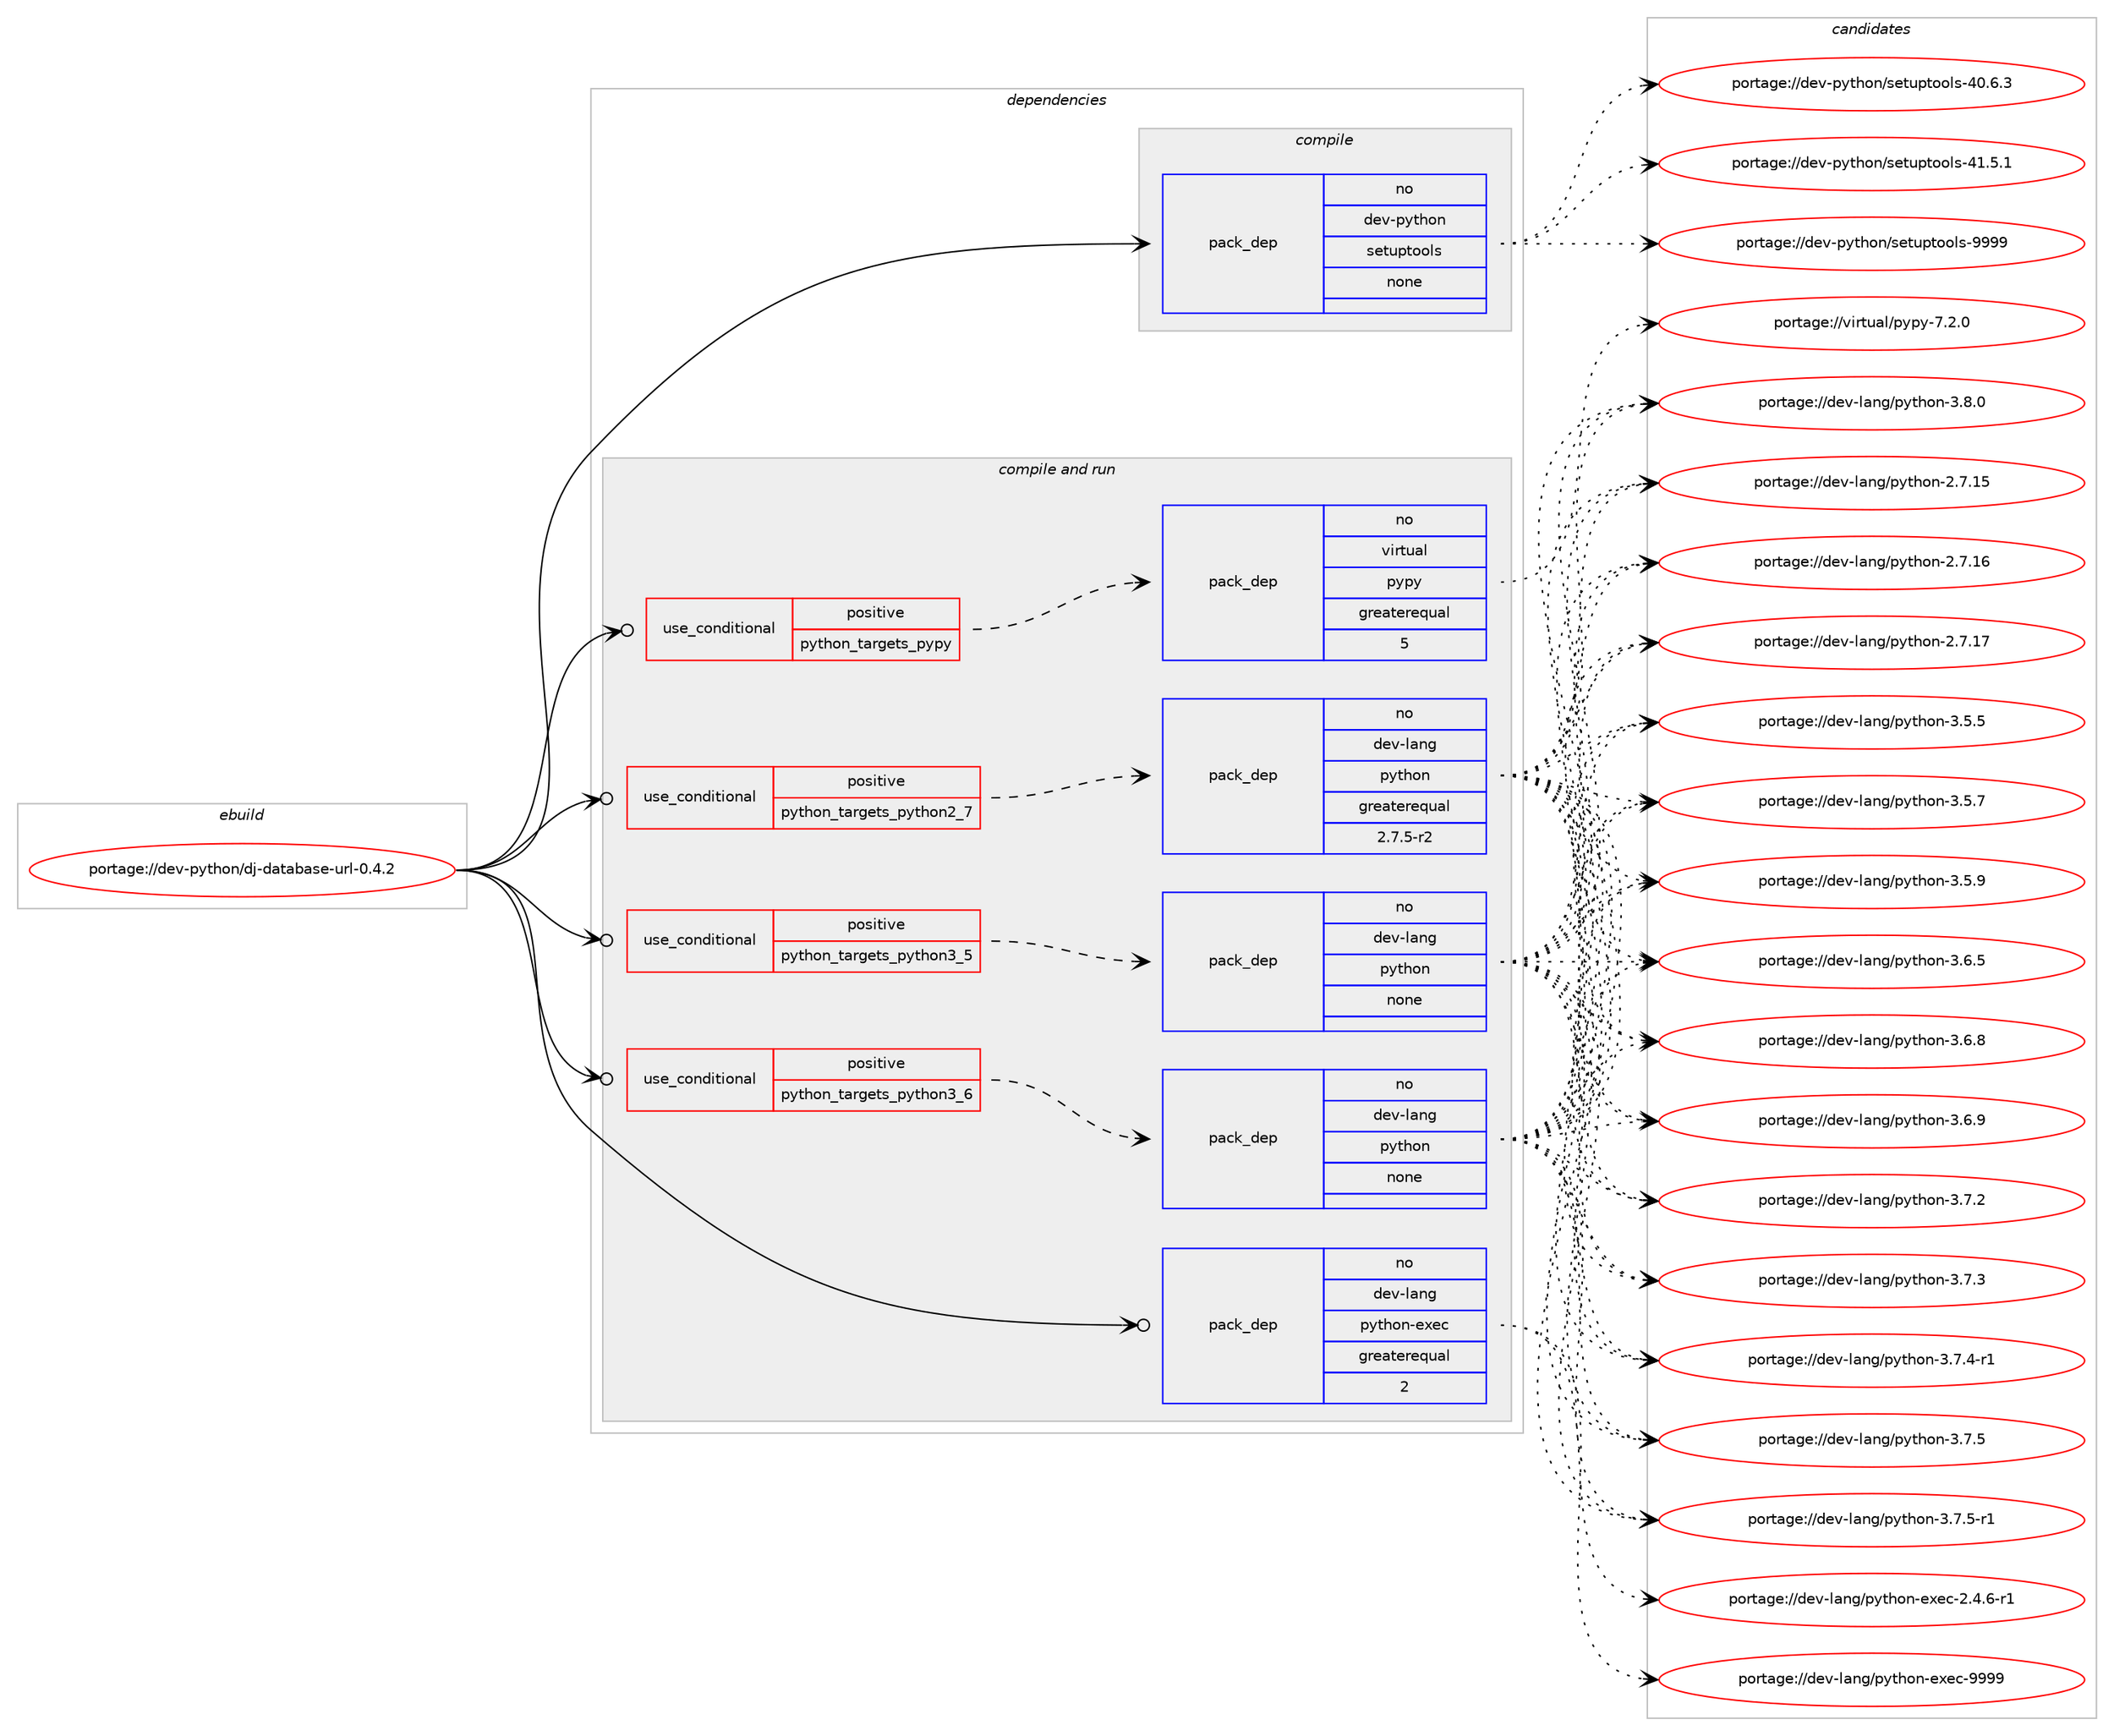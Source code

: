 digraph prolog {

# *************
# Graph options
# *************

newrank=true;
concentrate=true;
compound=true;
graph [rankdir=LR,fontname=Helvetica,fontsize=10,ranksep=1.5];#, ranksep=2.5, nodesep=0.2];
edge  [arrowhead=vee];
node  [fontname=Helvetica,fontsize=10];

# **********
# The ebuild
# **********

subgraph cluster_leftcol {
color=gray;
rank=same;
label=<<i>ebuild</i>>;
id [label="portage://dev-python/dj-database-url-0.4.2", color=red, width=4, href="../dev-python/dj-database-url-0.4.2.svg"];
}

# ****************
# The dependencies
# ****************

subgraph cluster_midcol {
color=gray;
label=<<i>dependencies</i>>;
subgraph cluster_compile {
fillcolor="#eeeeee";
style=filled;
label=<<i>compile</i>>;
subgraph pack105401 {
dependency136379 [label=<<TABLE BORDER="0" CELLBORDER="1" CELLSPACING="0" CELLPADDING="4" WIDTH="220"><TR><TD ROWSPAN="6" CELLPADDING="30">pack_dep</TD></TR><TR><TD WIDTH="110">no</TD></TR><TR><TD>dev-python</TD></TR><TR><TD>setuptools</TD></TR><TR><TD>none</TD></TR><TR><TD></TD></TR></TABLE>>, shape=none, color=blue];
}
id:e -> dependency136379:w [weight=20,style="solid",arrowhead="vee"];
}
subgraph cluster_compileandrun {
fillcolor="#eeeeee";
style=filled;
label=<<i>compile and run</i>>;
subgraph cond27663 {
dependency136380 [label=<<TABLE BORDER="0" CELLBORDER="1" CELLSPACING="0" CELLPADDING="4"><TR><TD ROWSPAN="3" CELLPADDING="10">use_conditional</TD></TR><TR><TD>positive</TD></TR><TR><TD>python_targets_pypy</TD></TR></TABLE>>, shape=none, color=red];
subgraph pack105402 {
dependency136381 [label=<<TABLE BORDER="0" CELLBORDER="1" CELLSPACING="0" CELLPADDING="4" WIDTH="220"><TR><TD ROWSPAN="6" CELLPADDING="30">pack_dep</TD></TR><TR><TD WIDTH="110">no</TD></TR><TR><TD>virtual</TD></TR><TR><TD>pypy</TD></TR><TR><TD>greaterequal</TD></TR><TR><TD>5</TD></TR></TABLE>>, shape=none, color=blue];
}
dependency136380:e -> dependency136381:w [weight=20,style="dashed",arrowhead="vee"];
}
id:e -> dependency136380:w [weight=20,style="solid",arrowhead="odotvee"];
subgraph cond27664 {
dependency136382 [label=<<TABLE BORDER="0" CELLBORDER="1" CELLSPACING="0" CELLPADDING="4"><TR><TD ROWSPAN="3" CELLPADDING="10">use_conditional</TD></TR><TR><TD>positive</TD></TR><TR><TD>python_targets_python2_7</TD></TR></TABLE>>, shape=none, color=red];
subgraph pack105403 {
dependency136383 [label=<<TABLE BORDER="0" CELLBORDER="1" CELLSPACING="0" CELLPADDING="4" WIDTH="220"><TR><TD ROWSPAN="6" CELLPADDING="30">pack_dep</TD></TR><TR><TD WIDTH="110">no</TD></TR><TR><TD>dev-lang</TD></TR><TR><TD>python</TD></TR><TR><TD>greaterequal</TD></TR><TR><TD>2.7.5-r2</TD></TR></TABLE>>, shape=none, color=blue];
}
dependency136382:e -> dependency136383:w [weight=20,style="dashed",arrowhead="vee"];
}
id:e -> dependency136382:w [weight=20,style="solid",arrowhead="odotvee"];
subgraph cond27665 {
dependency136384 [label=<<TABLE BORDER="0" CELLBORDER="1" CELLSPACING="0" CELLPADDING="4"><TR><TD ROWSPAN="3" CELLPADDING="10">use_conditional</TD></TR><TR><TD>positive</TD></TR><TR><TD>python_targets_python3_5</TD></TR></TABLE>>, shape=none, color=red];
subgraph pack105404 {
dependency136385 [label=<<TABLE BORDER="0" CELLBORDER="1" CELLSPACING="0" CELLPADDING="4" WIDTH="220"><TR><TD ROWSPAN="6" CELLPADDING="30">pack_dep</TD></TR><TR><TD WIDTH="110">no</TD></TR><TR><TD>dev-lang</TD></TR><TR><TD>python</TD></TR><TR><TD>none</TD></TR><TR><TD></TD></TR></TABLE>>, shape=none, color=blue];
}
dependency136384:e -> dependency136385:w [weight=20,style="dashed",arrowhead="vee"];
}
id:e -> dependency136384:w [weight=20,style="solid",arrowhead="odotvee"];
subgraph cond27666 {
dependency136386 [label=<<TABLE BORDER="0" CELLBORDER="1" CELLSPACING="0" CELLPADDING="4"><TR><TD ROWSPAN="3" CELLPADDING="10">use_conditional</TD></TR><TR><TD>positive</TD></TR><TR><TD>python_targets_python3_6</TD></TR></TABLE>>, shape=none, color=red];
subgraph pack105405 {
dependency136387 [label=<<TABLE BORDER="0" CELLBORDER="1" CELLSPACING="0" CELLPADDING="4" WIDTH="220"><TR><TD ROWSPAN="6" CELLPADDING="30">pack_dep</TD></TR><TR><TD WIDTH="110">no</TD></TR><TR><TD>dev-lang</TD></TR><TR><TD>python</TD></TR><TR><TD>none</TD></TR><TR><TD></TD></TR></TABLE>>, shape=none, color=blue];
}
dependency136386:e -> dependency136387:w [weight=20,style="dashed",arrowhead="vee"];
}
id:e -> dependency136386:w [weight=20,style="solid",arrowhead="odotvee"];
subgraph pack105406 {
dependency136388 [label=<<TABLE BORDER="0" CELLBORDER="1" CELLSPACING="0" CELLPADDING="4" WIDTH="220"><TR><TD ROWSPAN="6" CELLPADDING="30">pack_dep</TD></TR><TR><TD WIDTH="110">no</TD></TR><TR><TD>dev-lang</TD></TR><TR><TD>python-exec</TD></TR><TR><TD>greaterequal</TD></TR><TR><TD>2</TD></TR></TABLE>>, shape=none, color=blue];
}
id:e -> dependency136388:w [weight=20,style="solid",arrowhead="odotvee"];
}
subgraph cluster_run {
fillcolor="#eeeeee";
style=filled;
label=<<i>run</i>>;
}
}

# **************
# The candidates
# **************

subgraph cluster_choices {
rank=same;
color=gray;
label=<<i>candidates</i>>;

subgraph choice105401 {
color=black;
nodesep=1;
choiceportage100101118451121211161041111104711510111611711211611111110811545524846544651 [label="portage://dev-python/setuptools-40.6.3", color=red, width=4,href="../dev-python/setuptools-40.6.3.svg"];
choiceportage100101118451121211161041111104711510111611711211611111110811545524946534649 [label="portage://dev-python/setuptools-41.5.1", color=red, width=4,href="../dev-python/setuptools-41.5.1.svg"];
choiceportage10010111845112121116104111110471151011161171121161111111081154557575757 [label="portage://dev-python/setuptools-9999", color=red, width=4,href="../dev-python/setuptools-9999.svg"];
dependency136379:e -> choiceportage100101118451121211161041111104711510111611711211611111110811545524846544651:w [style=dotted,weight="100"];
dependency136379:e -> choiceportage100101118451121211161041111104711510111611711211611111110811545524946534649:w [style=dotted,weight="100"];
dependency136379:e -> choiceportage10010111845112121116104111110471151011161171121161111111081154557575757:w [style=dotted,weight="100"];
}
subgraph choice105402 {
color=black;
nodesep=1;
choiceportage1181051141161179710847112121112121455546504648 [label="portage://virtual/pypy-7.2.0", color=red, width=4,href="../virtual/pypy-7.2.0.svg"];
dependency136381:e -> choiceportage1181051141161179710847112121112121455546504648:w [style=dotted,weight="100"];
}
subgraph choice105403 {
color=black;
nodesep=1;
choiceportage10010111845108971101034711212111610411111045504655464953 [label="portage://dev-lang/python-2.7.15", color=red, width=4,href="../dev-lang/python-2.7.15.svg"];
choiceportage10010111845108971101034711212111610411111045504655464954 [label="portage://dev-lang/python-2.7.16", color=red, width=4,href="../dev-lang/python-2.7.16.svg"];
choiceportage10010111845108971101034711212111610411111045504655464955 [label="portage://dev-lang/python-2.7.17", color=red, width=4,href="../dev-lang/python-2.7.17.svg"];
choiceportage100101118451089711010347112121116104111110455146534653 [label="portage://dev-lang/python-3.5.5", color=red, width=4,href="../dev-lang/python-3.5.5.svg"];
choiceportage100101118451089711010347112121116104111110455146534655 [label="portage://dev-lang/python-3.5.7", color=red, width=4,href="../dev-lang/python-3.5.7.svg"];
choiceportage100101118451089711010347112121116104111110455146534657 [label="portage://dev-lang/python-3.5.9", color=red, width=4,href="../dev-lang/python-3.5.9.svg"];
choiceportage100101118451089711010347112121116104111110455146544653 [label="portage://dev-lang/python-3.6.5", color=red, width=4,href="../dev-lang/python-3.6.5.svg"];
choiceportage100101118451089711010347112121116104111110455146544656 [label="portage://dev-lang/python-3.6.8", color=red, width=4,href="../dev-lang/python-3.6.8.svg"];
choiceportage100101118451089711010347112121116104111110455146544657 [label="portage://dev-lang/python-3.6.9", color=red, width=4,href="../dev-lang/python-3.6.9.svg"];
choiceportage100101118451089711010347112121116104111110455146554650 [label="portage://dev-lang/python-3.7.2", color=red, width=4,href="../dev-lang/python-3.7.2.svg"];
choiceportage100101118451089711010347112121116104111110455146554651 [label="portage://dev-lang/python-3.7.3", color=red, width=4,href="../dev-lang/python-3.7.3.svg"];
choiceportage1001011184510897110103471121211161041111104551465546524511449 [label="portage://dev-lang/python-3.7.4-r1", color=red, width=4,href="../dev-lang/python-3.7.4-r1.svg"];
choiceportage100101118451089711010347112121116104111110455146554653 [label="portage://dev-lang/python-3.7.5", color=red, width=4,href="../dev-lang/python-3.7.5.svg"];
choiceportage1001011184510897110103471121211161041111104551465546534511449 [label="portage://dev-lang/python-3.7.5-r1", color=red, width=4,href="../dev-lang/python-3.7.5-r1.svg"];
choiceportage100101118451089711010347112121116104111110455146564648 [label="portage://dev-lang/python-3.8.0", color=red, width=4,href="../dev-lang/python-3.8.0.svg"];
dependency136383:e -> choiceportage10010111845108971101034711212111610411111045504655464953:w [style=dotted,weight="100"];
dependency136383:e -> choiceportage10010111845108971101034711212111610411111045504655464954:w [style=dotted,weight="100"];
dependency136383:e -> choiceportage10010111845108971101034711212111610411111045504655464955:w [style=dotted,weight="100"];
dependency136383:e -> choiceportage100101118451089711010347112121116104111110455146534653:w [style=dotted,weight="100"];
dependency136383:e -> choiceportage100101118451089711010347112121116104111110455146534655:w [style=dotted,weight="100"];
dependency136383:e -> choiceportage100101118451089711010347112121116104111110455146534657:w [style=dotted,weight="100"];
dependency136383:e -> choiceportage100101118451089711010347112121116104111110455146544653:w [style=dotted,weight="100"];
dependency136383:e -> choiceportage100101118451089711010347112121116104111110455146544656:w [style=dotted,weight="100"];
dependency136383:e -> choiceportage100101118451089711010347112121116104111110455146544657:w [style=dotted,weight="100"];
dependency136383:e -> choiceportage100101118451089711010347112121116104111110455146554650:w [style=dotted,weight="100"];
dependency136383:e -> choiceportage100101118451089711010347112121116104111110455146554651:w [style=dotted,weight="100"];
dependency136383:e -> choiceportage1001011184510897110103471121211161041111104551465546524511449:w [style=dotted,weight="100"];
dependency136383:e -> choiceportage100101118451089711010347112121116104111110455146554653:w [style=dotted,weight="100"];
dependency136383:e -> choiceportage1001011184510897110103471121211161041111104551465546534511449:w [style=dotted,weight="100"];
dependency136383:e -> choiceportage100101118451089711010347112121116104111110455146564648:w [style=dotted,weight="100"];
}
subgraph choice105404 {
color=black;
nodesep=1;
choiceportage10010111845108971101034711212111610411111045504655464953 [label="portage://dev-lang/python-2.7.15", color=red, width=4,href="../dev-lang/python-2.7.15.svg"];
choiceportage10010111845108971101034711212111610411111045504655464954 [label="portage://dev-lang/python-2.7.16", color=red, width=4,href="../dev-lang/python-2.7.16.svg"];
choiceportage10010111845108971101034711212111610411111045504655464955 [label="portage://dev-lang/python-2.7.17", color=red, width=4,href="../dev-lang/python-2.7.17.svg"];
choiceportage100101118451089711010347112121116104111110455146534653 [label="portage://dev-lang/python-3.5.5", color=red, width=4,href="../dev-lang/python-3.5.5.svg"];
choiceportage100101118451089711010347112121116104111110455146534655 [label="portage://dev-lang/python-3.5.7", color=red, width=4,href="../dev-lang/python-3.5.7.svg"];
choiceportage100101118451089711010347112121116104111110455146534657 [label="portage://dev-lang/python-3.5.9", color=red, width=4,href="../dev-lang/python-3.5.9.svg"];
choiceportage100101118451089711010347112121116104111110455146544653 [label="portage://dev-lang/python-3.6.5", color=red, width=4,href="../dev-lang/python-3.6.5.svg"];
choiceportage100101118451089711010347112121116104111110455146544656 [label="portage://dev-lang/python-3.6.8", color=red, width=4,href="../dev-lang/python-3.6.8.svg"];
choiceportage100101118451089711010347112121116104111110455146544657 [label="portage://dev-lang/python-3.6.9", color=red, width=4,href="../dev-lang/python-3.6.9.svg"];
choiceportage100101118451089711010347112121116104111110455146554650 [label="portage://dev-lang/python-3.7.2", color=red, width=4,href="../dev-lang/python-3.7.2.svg"];
choiceportage100101118451089711010347112121116104111110455146554651 [label="portage://dev-lang/python-3.7.3", color=red, width=4,href="../dev-lang/python-3.7.3.svg"];
choiceportage1001011184510897110103471121211161041111104551465546524511449 [label="portage://dev-lang/python-3.7.4-r1", color=red, width=4,href="../dev-lang/python-3.7.4-r1.svg"];
choiceportage100101118451089711010347112121116104111110455146554653 [label="portage://dev-lang/python-3.7.5", color=red, width=4,href="../dev-lang/python-3.7.5.svg"];
choiceportage1001011184510897110103471121211161041111104551465546534511449 [label="portage://dev-lang/python-3.7.5-r1", color=red, width=4,href="../dev-lang/python-3.7.5-r1.svg"];
choiceportage100101118451089711010347112121116104111110455146564648 [label="portage://dev-lang/python-3.8.0", color=red, width=4,href="../dev-lang/python-3.8.0.svg"];
dependency136385:e -> choiceportage10010111845108971101034711212111610411111045504655464953:w [style=dotted,weight="100"];
dependency136385:e -> choiceportage10010111845108971101034711212111610411111045504655464954:w [style=dotted,weight="100"];
dependency136385:e -> choiceportage10010111845108971101034711212111610411111045504655464955:w [style=dotted,weight="100"];
dependency136385:e -> choiceportage100101118451089711010347112121116104111110455146534653:w [style=dotted,weight="100"];
dependency136385:e -> choiceportage100101118451089711010347112121116104111110455146534655:w [style=dotted,weight="100"];
dependency136385:e -> choiceportage100101118451089711010347112121116104111110455146534657:w [style=dotted,weight="100"];
dependency136385:e -> choiceportage100101118451089711010347112121116104111110455146544653:w [style=dotted,weight="100"];
dependency136385:e -> choiceportage100101118451089711010347112121116104111110455146544656:w [style=dotted,weight="100"];
dependency136385:e -> choiceportage100101118451089711010347112121116104111110455146544657:w [style=dotted,weight="100"];
dependency136385:e -> choiceportage100101118451089711010347112121116104111110455146554650:w [style=dotted,weight="100"];
dependency136385:e -> choiceportage100101118451089711010347112121116104111110455146554651:w [style=dotted,weight="100"];
dependency136385:e -> choiceportage1001011184510897110103471121211161041111104551465546524511449:w [style=dotted,weight="100"];
dependency136385:e -> choiceportage100101118451089711010347112121116104111110455146554653:w [style=dotted,weight="100"];
dependency136385:e -> choiceportage1001011184510897110103471121211161041111104551465546534511449:w [style=dotted,weight="100"];
dependency136385:e -> choiceportage100101118451089711010347112121116104111110455146564648:w [style=dotted,weight="100"];
}
subgraph choice105405 {
color=black;
nodesep=1;
choiceportage10010111845108971101034711212111610411111045504655464953 [label="portage://dev-lang/python-2.7.15", color=red, width=4,href="../dev-lang/python-2.7.15.svg"];
choiceportage10010111845108971101034711212111610411111045504655464954 [label="portage://dev-lang/python-2.7.16", color=red, width=4,href="../dev-lang/python-2.7.16.svg"];
choiceportage10010111845108971101034711212111610411111045504655464955 [label="portage://dev-lang/python-2.7.17", color=red, width=4,href="../dev-lang/python-2.7.17.svg"];
choiceportage100101118451089711010347112121116104111110455146534653 [label="portage://dev-lang/python-3.5.5", color=red, width=4,href="../dev-lang/python-3.5.5.svg"];
choiceportage100101118451089711010347112121116104111110455146534655 [label="portage://dev-lang/python-3.5.7", color=red, width=4,href="../dev-lang/python-3.5.7.svg"];
choiceportage100101118451089711010347112121116104111110455146534657 [label="portage://dev-lang/python-3.5.9", color=red, width=4,href="../dev-lang/python-3.5.9.svg"];
choiceportage100101118451089711010347112121116104111110455146544653 [label="portage://dev-lang/python-3.6.5", color=red, width=4,href="../dev-lang/python-3.6.5.svg"];
choiceportage100101118451089711010347112121116104111110455146544656 [label="portage://dev-lang/python-3.6.8", color=red, width=4,href="../dev-lang/python-3.6.8.svg"];
choiceportage100101118451089711010347112121116104111110455146544657 [label="portage://dev-lang/python-3.6.9", color=red, width=4,href="../dev-lang/python-3.6.9.svg"];
choiceportage100101118451089711010347112121116104111110455146554650 [label="portage://dev-lang/python-3.7.2", color=red, width=4,href="../dev-lang/python-3.7.2.svg"];
choiceportage100101118451089711010347112121116104111110455146554651 [label="portage://dev-lang/python-3.7.3", color=red, width=4,href="../dev-lang/python-3.7.3.svg"];
choiceportage1001011184510897110103471121211161041111104551465546524511449 [label="portage://dev-lang/python-3.7.4-r1", color=red, width=4,href="../dev-lang/python-3.7.4-r1.svg"];
choiceportage100101118451089711010347112121116104111110455146554653 [label="portage://dev-lang/python-3.7.5", color=red, width=4,href="../dev-lang/python-3.7.5.svg"];
choiceportage1001011184510897110103471121211161041111104551465546534511449 [label="portage://dev-lang/python-3.7.5-r1", color=red, width=4,href="../dev-lang/python-3.7.5-r1.svg"];
choiceportage100101118451089711010347112121116104111110455146564648 [label="portage://dev-lang/python-3.8.0", color=red, width=4,href="../dev-lang/python-3.8.0.svg"];
dependency136387:e -> choiceportage10010111845108971101034711212111610411111045504655464953:w [style=dotted,weight="100"];
dependency136387:e -> choiceportage10010111845108971101034711212111610411111045504655464954:w [style=dotted,weight="100"];
dependency136387:e -> choiceportage10010111845108971101034711212111610411111045504655464955:w [style=dotted,weight="100"];
dependency136387:e -> choiceportage100101118451089711010347112121116104111110455146534653:w [style=dotted,weight="100"];
dependency136387:e -> choiceportage100101118451089711010347112121116104111110455146534655:w [style=dotted,weight="100"];
dependency136387:e -> choiceportage100101118451089711010347112121116104111110455146534657:w [style=dotted,weight="100"];
dependency136387:e -> choiceportage100101118451089711010347112121116104111110455146544653:w [style=dotted,weight="100"];
dependency136387:e -> choiceportage100101118451089711010347112121116104111110455146544656:w [style=dotted,weight="100"];
dependency136387:e -> choiceportage100101118451089711010347112121116104111110455146544657:w [style=dotted,weight="100"];
dependency136387:e -> choiceportage100101118451089711010347112121116104111110455146554650:w [style=dotted,weight="100"];
dependency136387:e -> choiceportage100101118451089711010347112121116104111110455146554651:w [style=dotted,weight="100"];
dependency136387:e -> choiceportage1001011184510897110103471121211161041111104551465546524511449:w [style=dotted,weight="100"];
dependency136387:e -> choiceportage100101118451089711010347112121116104111110455146554653:w [style=dotted,weight="100"];
dependency136387:e -> choiceportage1001011184510897110103471121211161041111104551465546534511449:w [style=dotted,weight="100"];
dependency136387:e -> choiceportage100101118451089711010347112121116104111110455146564648:w [style=dotted,weight="100"];
}
subgraph choice105406 {
color=black;
nodesep=1;
choiceportage10010111845108971101034711212111610411111045101120101994550465246544511449 [label="portage://dev-lang/python-exec-2.4.6-r1", color=red, width=4,href="../dev-lang/python-exec-2.4.6-r1.svg"];
choiceportage10010111845108971101034711212111610411111045101120101994557575757 [label="portage://dev-lang/python-exec-9999", color=red, width=4,href="../dev-lang/python-exec-9999.svg"];
dependency136388:e -> choiceportage10010111845108971101034711212111610411111045101120101994550465246544511449:w [style=dotted,weight="100"];
dependency136388:e -> choiceportage10010111845108971101034711212111610411111045101120101994557575757:w [style=dotted,weight="100"];
}
}

}
